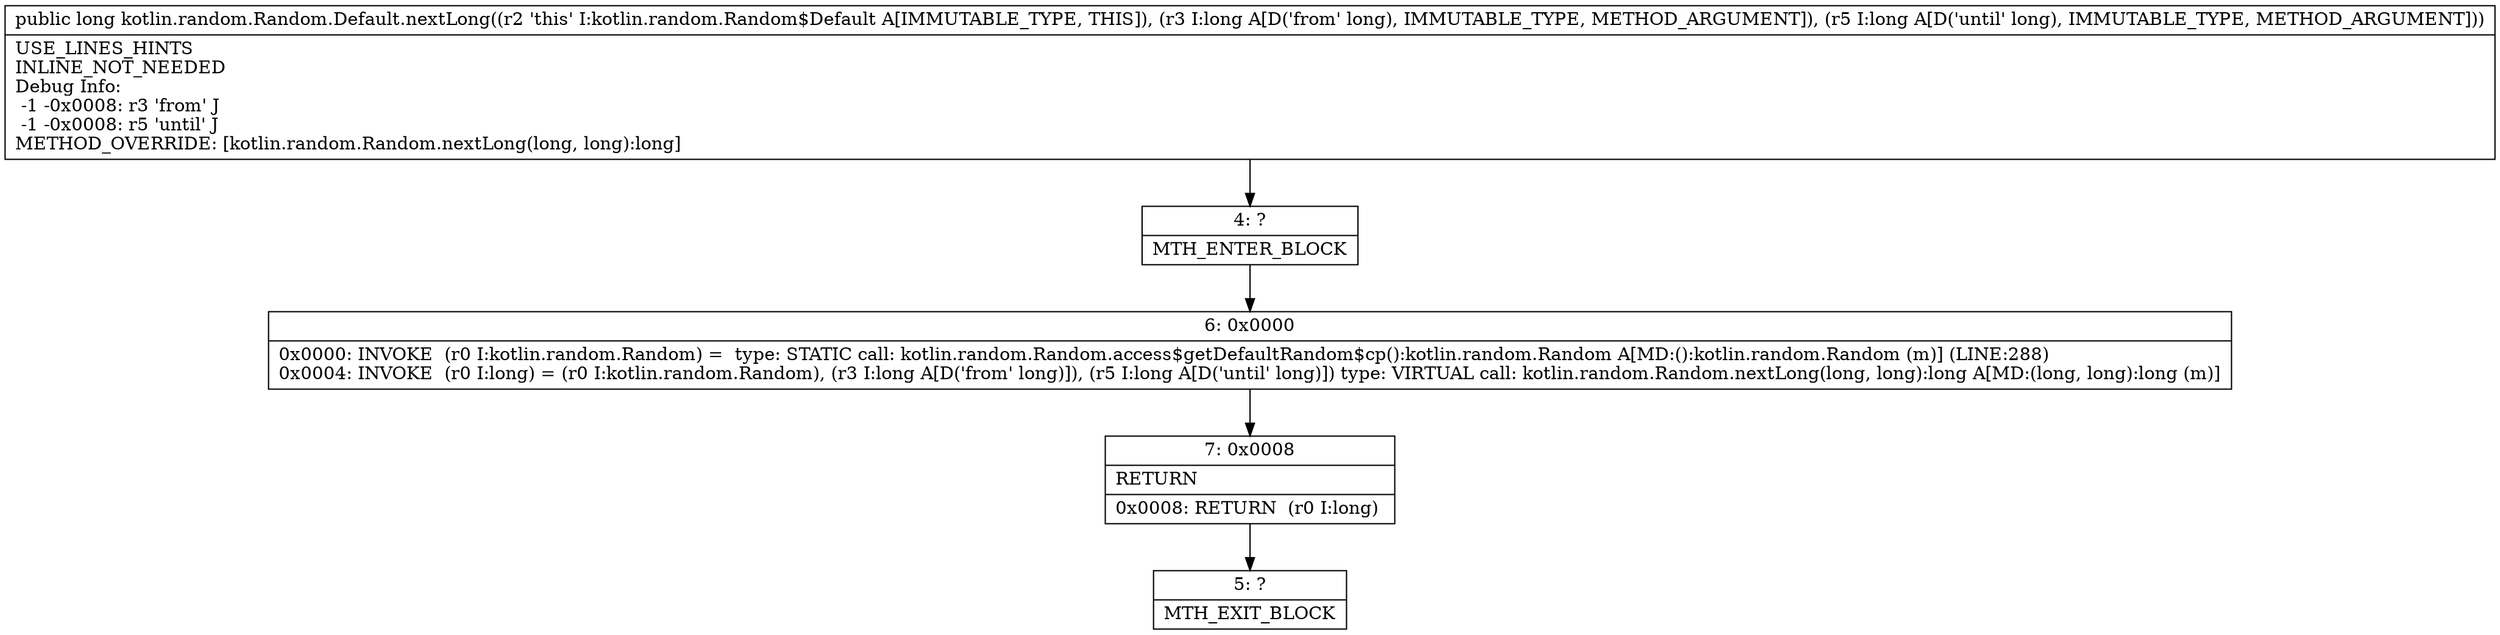 digraph "CFG forkotlin.random.Random.Default.nextLong(JJ)J" {
Node_4 [shape=record,label="{4\:\ ?|MTH_ENTER_BLOCK\l}"];
Node_6 [shape=record,label="{6\:\ 0x0000|0x0000: INVOKE  (r0 I:kotlin.random.Random) =  type: STATIC call: kotlin.random.Random.access$getDefaultRandom$cp():kotlin.random.Random A[MD:():kotlin.random.Random (m)] (LINE:288)\l0x0004: INVOKE  (r0 I:long) = (r0 I:kotlin.random.Random), (r3 I:long A[D('from' long)]), (r5 I:long A[D('until' long)]) type: VIRTUAL call: kotlin.random.Random.nextLong(long, long):long A[MD:(long, long):long (m)]\l}"];
Node_7 [shape=record,label="{7\:\ 0x0008|RETURN\l|0x0008: RETURN  (r0 I:long) \l}"];
Node_5 [shape=record,label="{5\:\ ?|MTH_EXIT_BLOCK\l}"];
MethodNode[shape=record,label="{public long kotlin.random.Random.Default.nextLong((r2 'this' I:kotlin.random.Random$Default A[IMMUTABLE_TYPE, THIS]), (r3 I:long A[D('from' long), IMMUTABLE_TYPE, METHOD_ARGUMENT]), (r5 I:long A[D('until' long), IMMUTABLE_TYPE, METHOD_ARGUMENT]))  | USE_LINES_HINTS\lINLINE_NOT_NEEDED\lDebug Info:\l  \-1 \-0x0008: r3 'from' J\l  \-1 \-0x0008: r5 'until' J\lMETHOD_OVERRIDE: [kotlin.random.Random.nextLong(long, long):long]\l}"];
MethodNode -> Node_4;Node_4 -> Node_6;
Node_6 -> Node_7;
Node_7 -> Node_5;
}


